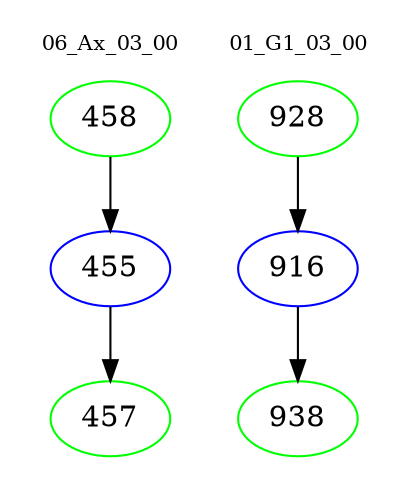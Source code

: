 digraph{
subgraph cluster_0 {
color = white
label = "06_Ax_03_00";
fontsize=10;
T0_458 [label="458", color="green"]
T0_458 -> T0_455 [color="black"]
T0_455 [label="455", color="blue"]
T0_455 -> T0_457 [color="black"]
T0_457 [label="457", color="green"]
}
subgraph cluster_1 {
color = white
label = "01_G1_03_00";
fontsize=10;
T1_928 [label="928", color="green"]
T1_928 -> T1_916 [color="black"]
T1_916 [label="916", color="blue"]
T1_916 -> T1_938 [color="black"]
T1_938 [label="938", color="green"]
}
}

